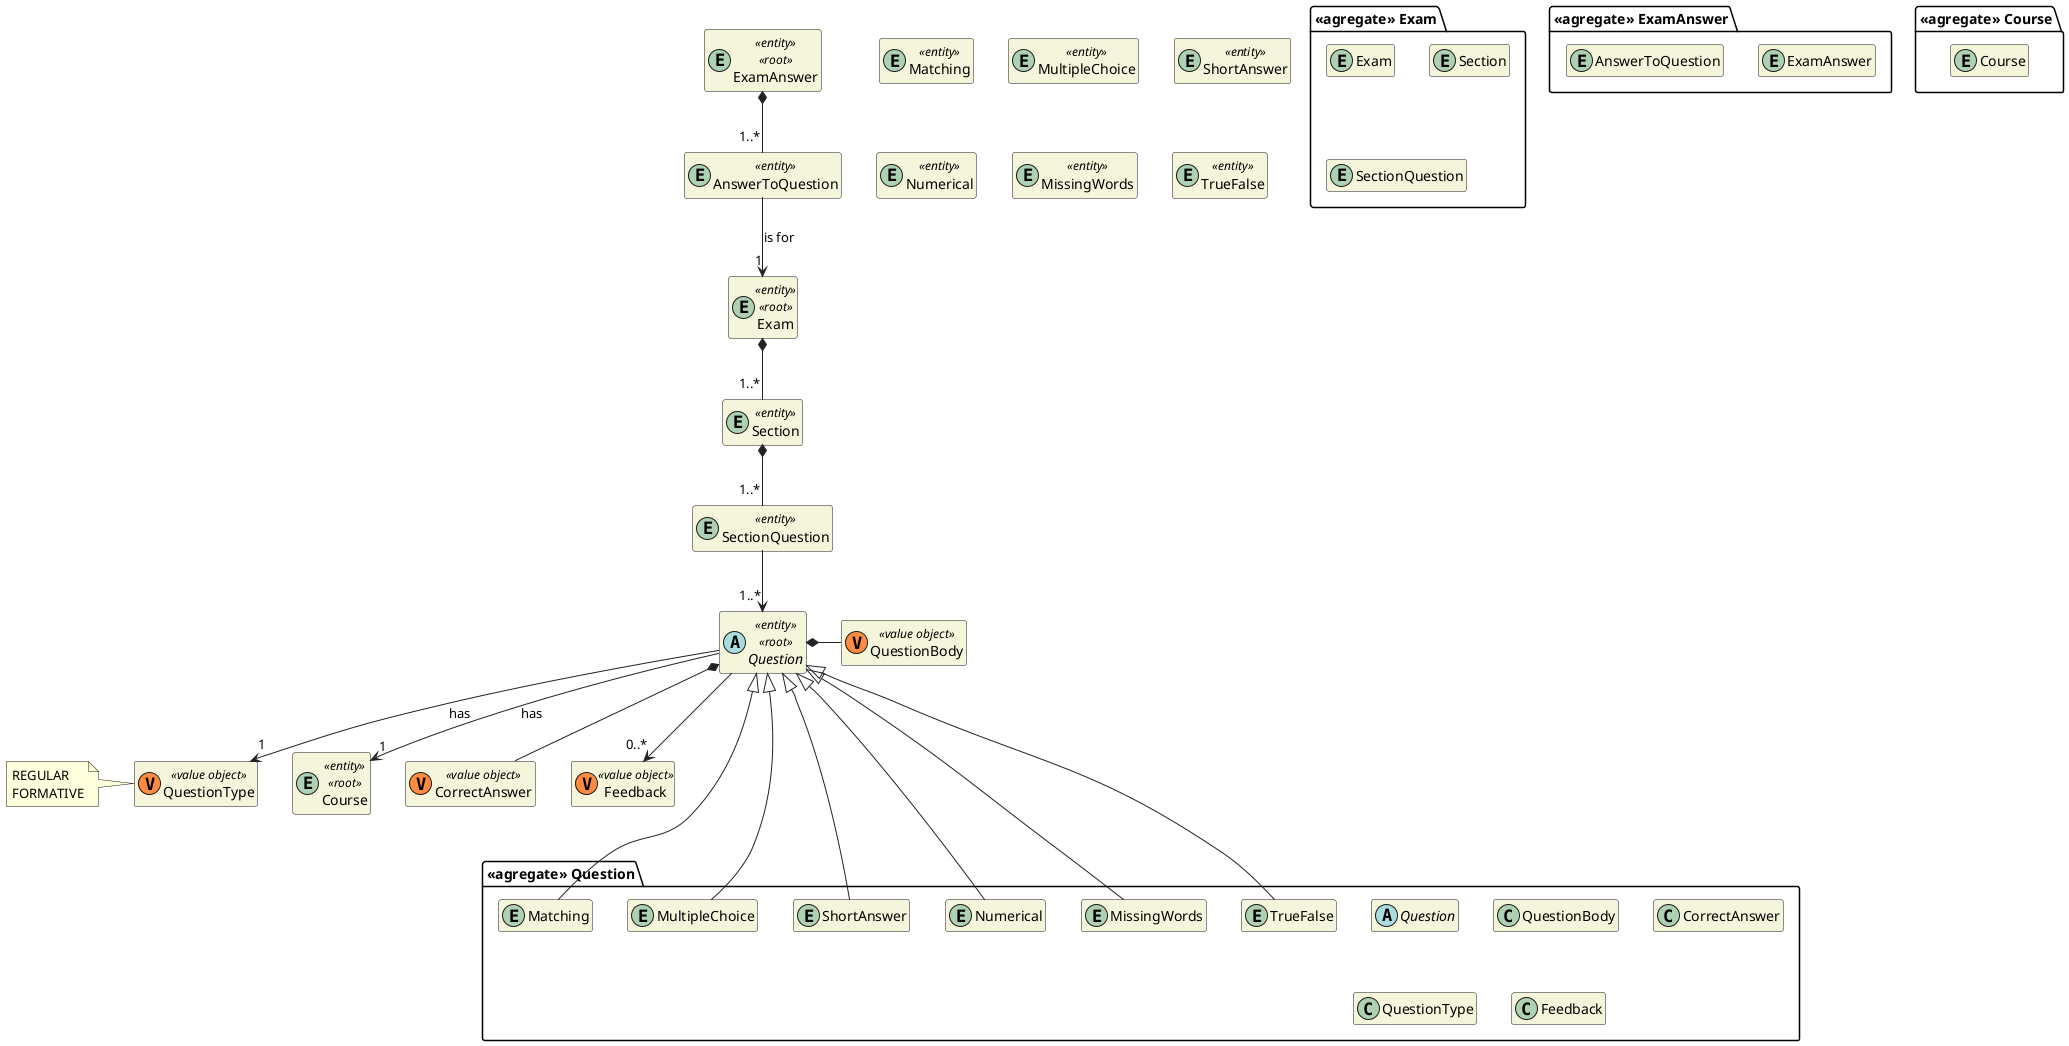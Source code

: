 @startuml DM-QUESTION
'https://plantuml.com/class-diagram

skinparam classAttributeIconSize 0
hide empty attributes
hide empty methods
skinparam classBackgroundColor beige
skinparam ArrowColor #222222


package "<<agregate>> Question" {
  abstract Question

  class QuestionBody
  class CorrectAnswer

  abstract Question
  entity Matching
  entity MultipleChoice
  entity ShortAnswer
  entity Numerical
  entity MissingWords
  entity TrueFalse

  class QuestionType
  class Feedback
}

package "<<agregate>> ExamAnswer" {
  entity ExamAnswer
  entity AnswerToQuestion
}

abstract Question <<entity>> <<root>> {}
entity ExamAnswer <<entity>> <<root>> {}
entity AnswerToQuestion <<entity>> {}

ExamAnswer *-- "1..*" AnswerToQuestion

package "<<agregate>> Exam" {
  entity Exam
  entity Section
  entity SectionQuestion
}

package "<<agregate>> Course" {
  entity Course
}

entity Course <<entity>> <<root>> {}

entity Exam <<entity>> <<root>> {}
entity Section <<entity>> {}
entity SectionQuestion <<entity>> {}

Exam *-- "1..*" Section
SectionQuestion --> "1..*" Question

class QuestionBody <<(V,#FF8B40) value object>> {}
class CorrectAnswer <<(V,#FF8B40) value object>> {}
class QuestionType <<(V,#FF8B40) value object>> {}
class Feedback <<(V,#FF8B40) value object>> {}

note left of QuestionType
  REGULAR
  FORMATIVE
end note

Question *- QuestionBody
Question *-- CorrectAnswer
Question --> "1" QuestionType :has

Question <|--- Matching
Question <|--- MultipleChoice
Question <|--- ShortAnswer
Question <|--- Numerical
Question <|--- MissingWords
Question <|--- TrueFalse

Question --> "1" Course : has

entity Matching <<entity>> {}
entity MultipleChoice <<entity>> {}
entity ShortAnswer <<entity>> {}
entity Numerical <<entity>> {}
entity MissingWords <<entity>> {}
entity TrueFalse <<entity>> {}

AnswerToQuestion --> "1" Exam : is for
Question --> "0..*" Feedback
Section *-- "1..*" SectionQuestion

@enduml
